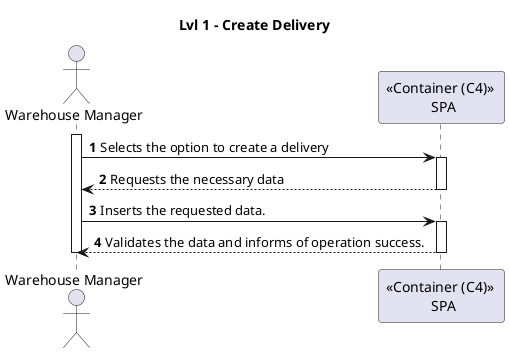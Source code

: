 @startuml US

title Lvl 1 - Create Delivery

autonumber

actor "Warehouse Manager" as WM
participant "<< Container (C4) >> \n SPA" as S

activate WM
WM -> S : Selects the option to create a delivery
activate S
S --> WM : Requests the necessary data
deactivate S

WM -> S : Inserts the requested data.
activate S
S --> WM : Validates the data and informs of operation success.
deactivate S

deactivate WM

@enduml